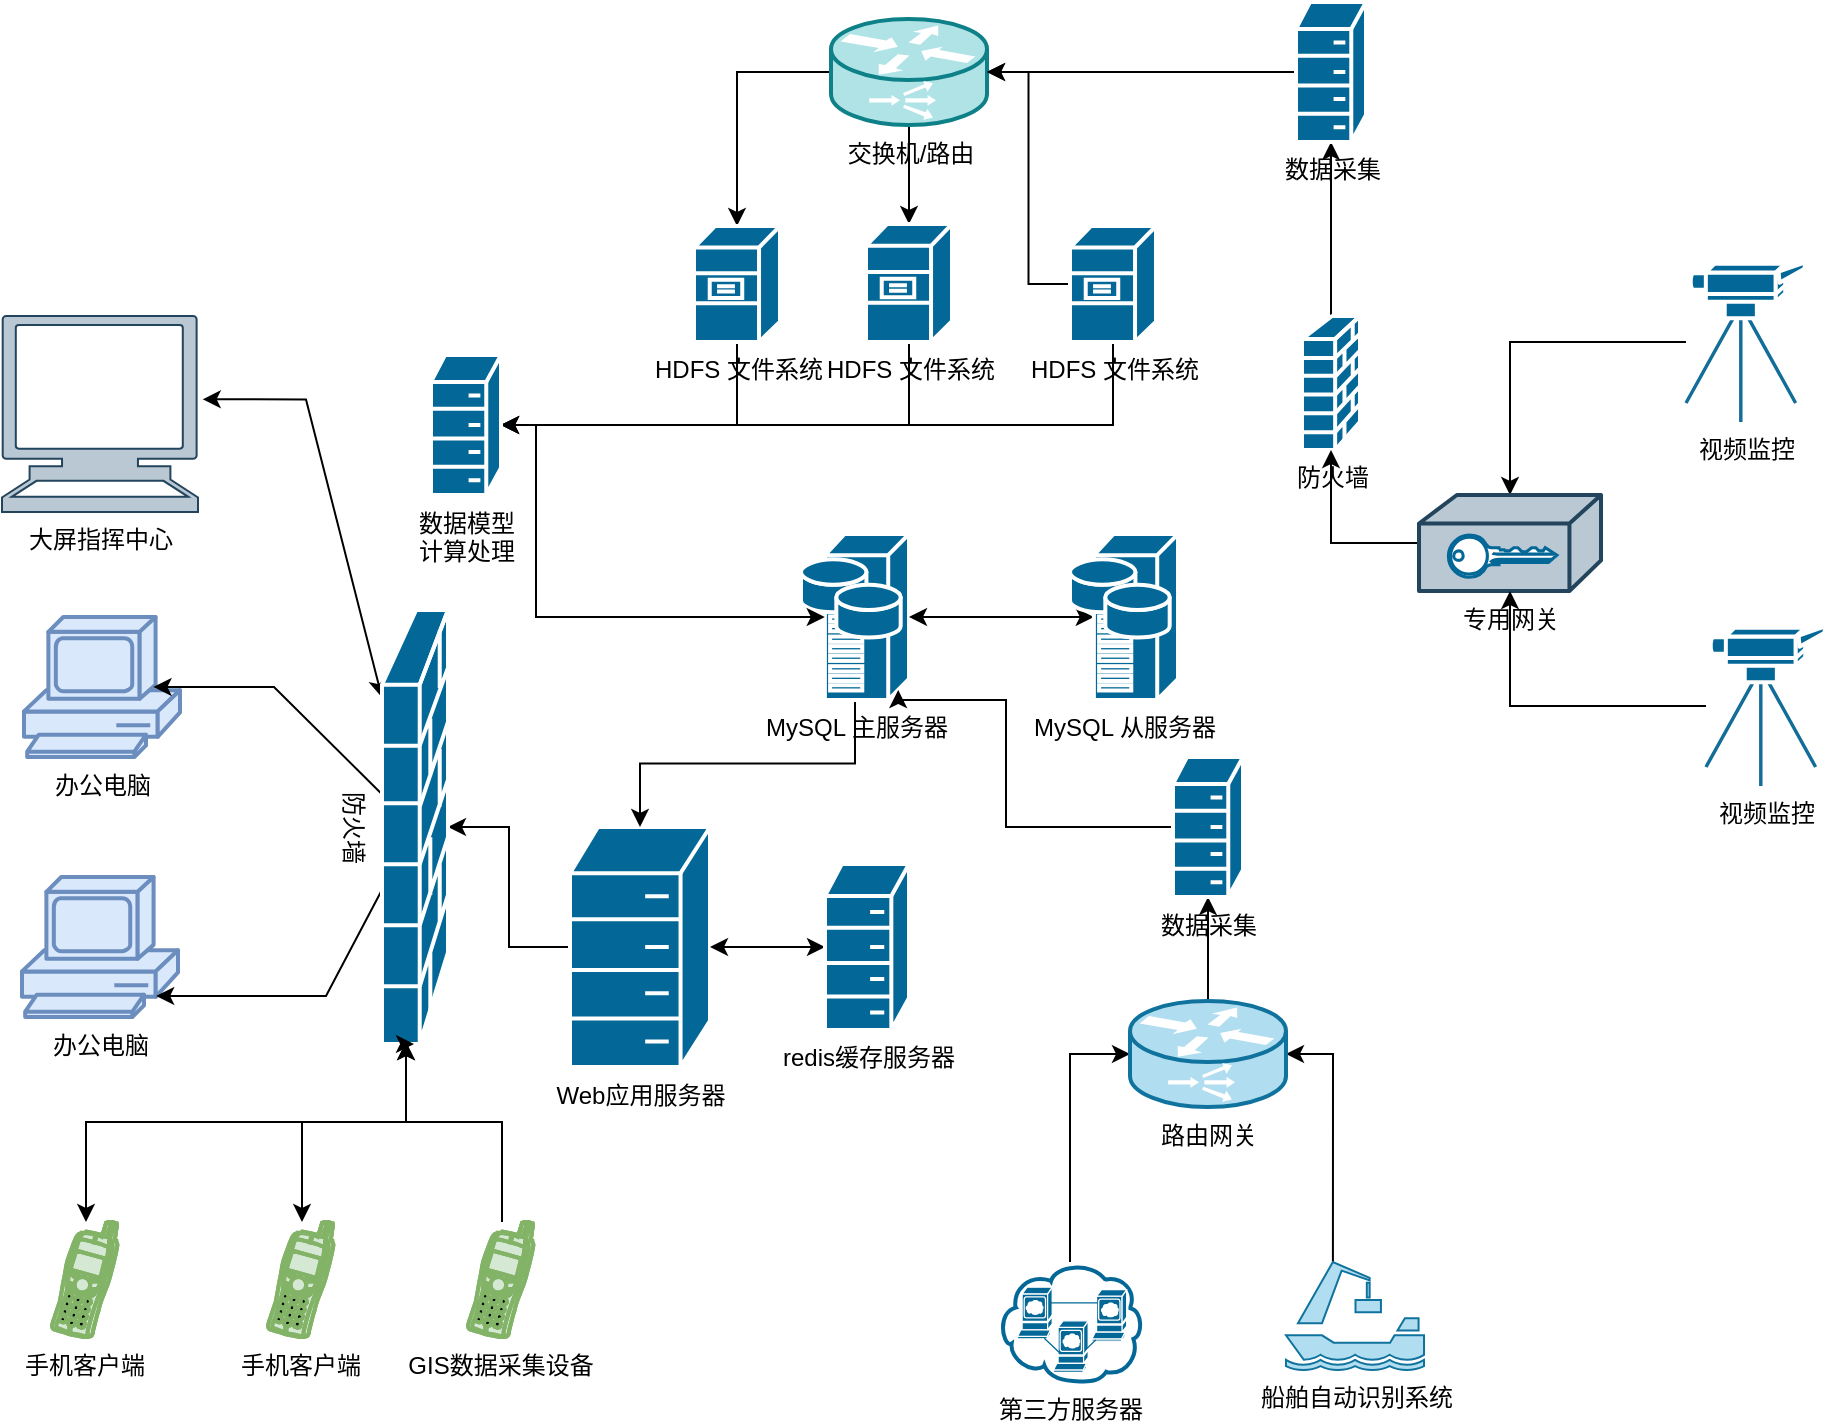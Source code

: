 <mxfile version="12.3.6" type="github" pages="1">
  <diagram id="n-bRcWE0r8VkI2KVZlSZ" name="第 1 页">
    <mxGraphModel dx="1191" dy="788" grid="1" gridSize="10" guides="1" tooltips="1" connect="1" arrows="1" fold="1" page="1" pageScale="1" pageWidth="827" pageHeight="1169" math="0" shadow="0">
      <root>
        <mxCell id="0"/>
        <mxCell id="1" parent="0"/>
        <mxCell id="XVNO729LVndD_g4eHp7l-1" value="办公电脑" style="shape=mxgraph.cisco.computers_and_peripherals.pc;html=1;pointerEvents=1;dashed=0;fillColor=#dae8fc;strokeColor=#6c8ebf;strokeWidth=2;verticalLabelPosition=bottom;verticalAlign=top;align=center;outlineConnect=0;" parent="1" vertex="1">
          <mxGeometry x="129" y="327.5" width="78" height="70" as="geometry"/>
        </mxCell>
        <mxCell id="XVNO729LVndD_g4eHp7l-2" value="办公电脑" style="shape=mxgraph.cisco.computers_and_peripherals.pc;html=1;pointerEvents=1;dashed=0;fillColor=#dae8fc;strokeColor=#6c8ebf;strokeWidth=2;verticalLabelPosition=bottom;verticalAlign=top;align=center;outlineConnect=0;" parent="1" vertex="1">
          <mxGeometry x="128" y="457.5" width="78" height="70" as="geometry"/>
        </mxCell>
        <mxCell id="kT1cKuFMZ1Jc9TSjfXU1-70" style="edgeStyle=orthogonalEdgeStyle;rounded=0;orthogonalLoop=1;jettySize=auto;html=1;startArrow=classic;startFill=1;" edge="1" parent="1" source="XVNO729LVndD_g4eHp7l-4">
          <mxGeometry relative="1" as="geometry">
            <mxPoint x="320" y="540" as="targetPoint"/>
            <Array as="points">
              <mxPoint x="160" y="580"/>
              <mxPoint x="320" y="580"/>
            </Array>
          </mxGeometry>
        </mxCell>
        <mxCell id="XVNO729LVndD_g4eHp7l-4" value="手机客户端" style="shape=mxgraph.cisco.modems_and_phones.cell_phone;html=1;pointerEvents=1;dashed=0;fillColor=#d5e8d4;strokeColor=#82b366;strokeWidth=2;verticalLabelPosition=bottom;verticalAlign=top;align=center;outlineConnect=0;" parent="1" vertex="1">
          <mxGeometry x="142" y="630" width="34" height="58" as="geometry"/>
        </mxCell>
        <mxCell id="kT1cKuFMZ1Jc9TSjfXU1-27" style="edgeStyle=orthogonalEdgeStyle;rounded=0;orthogonalLoop=1;jettySize=auto;html=1;exitX=0;exitY=0.5;exitDx=0;exitDy=0;exitPerimeter=0;entryX=1;entryY=0.5;entryDx=0;entryDy=0;entryPerimeter=0;" edge="1" parent="1" source="XVNO729LVndD_g4eHp7l-5" target="kT1cKuFMZ1Jc9TSjfXU1-5">
          <mxGeometry relative="1" as="geometry"/>
        </mxCell>
        <mxCell id="kT1cKuFMZ1Jc9TSjfXU1-56" style="edgeStyle=orthogonalEdgeStyle;rounded=0;orthogonalLoop=1;jettySize=auto;html=1;entryX=0;entryY=0.5;entryDx=0;entryDy=0;entryPerimeter=0;" edge="1" parent="1" source="XVNO729LVndD_g4eHp7l-5" target="kT1cKuFMZ1Jc9TSjfXU1-55">
          <mxGeometry relative="1" as="geometry"/>
        </mxCell>
        <mxCell id="XVNO729LVndD_g4eHp7l-5" value="Web应用服务器" style="shape=mxgraph.cisco.misc.hp_mini;html=1;pointerEvents=1;dashed=0;fillColor=#036897;strokeColor=#ffffff;strokeWidth=2;verticalLabelPosition=bottom;verticalAlign=top;align=center;outlineConnect=0;" parent="1" vertex="1">
          <mxGeometry x="402" y="432.5" width="70" height="120" as="geometry"/>
        </mxCell>
        <mxCell id="kT1cKuFMZ1Jc9TSjfXU1-42" style="edgeStyle=orthogonalEdgeStyle;rounded=0;orthogonalLoop=1;jettySize=auto;html=1;entryX=0.5;entryY=0;entryDx=0;entryDy=0;entryPerimeter=0;" edge="1" parent="1" source="XVNO729LVndD_g4eHp7l-6" target="XVNO729LVndD_g4eHp7l-8">
          <mxGeometry relative="1" as="geometry"/>
        </mxCell>
        <mxCell id="kT1cKuFMZ1Jc9TSjfXU1-44" style="edgeStyle=orthogonalEdgeStyle;rounded=0;orthogonalLoop=1;jettySize=auto;html=1;entryX=0.5;entryY=0;entryDx=0;entryDy=0;entryPerimeter=0;" edge="1" parent="1" source="XVNO729LVndD_g4eHp7l-6" target="XVNO729LVndD_g4eHp7l-10">
          <mxGeometry relative="1" as="geometry"/>
        </mxCell>
        <mxCell id="XVNO729LVndD_g4eHp7l-6" value="交换机/路由" style="shape=mxgraph.cisco.routers.content_service_router;html=1;pointerEvents=1;dashed=0;fillColor=#b0e3e6;strokeColor=#0e8088;strokeWidth=2;verticalLabelPosition=bottom;verticalAlign=top;align=center;outlineConnect=0;" parent="1" vertex="1">
          <mxGeometry x="532.5" y="28.5" width="78" height="53" as="geometry"/>
        </mxCell>
        <mxCell id="kT1cKuFMZ1Jc9TSjfXU1-38" style="edgeStyle=orthogonalEdgeStyle;rounded=0;orthogonalLoop=1;jettySize=auto;html=1;" edge="1" parent="1" source="XVNO729LVndD_g4eHp7l-7" target="kT1cKuFMZ1Jc9TSjfXU1-15">
          <mxGeometry relative="1" as="geometry"/>
        </mxCell>
        <mxCell id="XVNO729LVndD_g4eHp7l-7" value="防火墙" style="shape=mxgraph.cisco.security.firewall;html=1;pointerEvents=1;dashed=0;fillColor=#036897;strokeColor=#ffffff;strokeWidth=2;verticalLabelPosition=bottom;verticalAlign=top;align=center;outlineConnect=0;" parent="1" vertex="1">
          <mxGeometry x="768" y="177" width="29" height="67" as="geometry"/>
        </mxCell>
        <mxCell id="kT1cKuFMZ1Jc9TSjfXU1-50" style="edgeStyle=orthogonalEdgeStyle;rounded=0;orthogonalLoop=1;jettySize=auto;html=1;exitX=0.5;exitY=1;exitDx=0;exitDy=0;exitPerimeter=0;entryX=1;entryY=0.5;entryDx=0;entryDy=0;entryPerimeter=0;" edge="1" parent="1" source="XVNO729LVndD_g4eHp7l-8" target="kT1cKuFMZ1Jc9TSjfXU1-58">
          <mxGeometry relative="1" as="geometry"/>
        </mxCell>
        <mxCell id="XVNO729LVndD_g4eHp7l-8" value="HDFS 文件系统&lt;br&gt;" style="shape=mxgraph.cisco.servers.file_server;html=1;pointerEvents=1;dashed=0;fillColor=#036897;strokeColor=#ffffff;strokeWidth=2;verticalLabelPosition=bottom;verticalAlign=top;align=center;outlineConnect=0;" parent="1" vertex="1">
          <mxGeometry x="464" y="132" width="43" height="58" as="geometry"/>
        </mxCell>
        <mxCell id="kT1cKuFMZ1Jc9TSjfXU1-47" style="edgeStyle=orthogonalEdgeStyle;rounded=0;orthogonalLoop=1;jettySize=auto;html=1;entryX=1;entryY=0.5;entryDx=0;entryDy=0;entryPerimeter=0;" edge="1" parent="1" source="XVNO729LVndD_g4eHp7l-9" target="XVNO729LVndD_g4eHp7l-6">
          <mxGeometry relative="1" as="geometry"/>
        </mxCell>
        <mxCell id="kT1cKuFMZ1Jc9TSjfXU1-65" style="edgeStyle=orthogonalEdgeStyle;rounded=0;orthogonalLoop=1;jettySize=auto;html=1;entryX=1;entryY=0.5;entryDx=0;entryDy=0;entryPerimeter=0;" edge="1" parent="1" source="XVNO729LVndD_g4eHp7l-9" target="kT1cKuFMZ1Jc9TSjfXU1-58">
          <mxGeometry relative="1" as="geometry">
            <Array as="points">
              <mxPoint x="673" y="232"/>
            </Array>
          </mxGeometry>
        </mxCell>
        <mxCell id="XVNO729LVndD_g4eHp7l-9" value="HDFS 文件系统&lt;br&gt;" style="shape=mxgraph.cisco.servers.file_server;html=1;pointerEvents=1;dashed=0;fillColor=#036897;strokeColor=#ffffff;strokeWidth=2;verticalLabelPosition=bottom;verticalAlign=top;align=center;outlineConnect=0;" parent="1" vertex="1">
          <mxGeometry x="652" y="132" width="43" height="58" as="geometry"/>
        </mxCell>
        <mxCell id="kT1cKuFMZ1Jc9TSjfXU1-64" style="edgeStyle=orthogonalEdgeStyle;rounded=0;orthogonalLoop=1;jettySize=auto;html=1;entryX=1;entryY=0.5;entryDx=0;entryDy=0;entryPerimeter=0;" edge="1" parent="1" source="XVNO729LVndD_g4eHp7l-10" target="kT1cKuFMZ1Jc9TSjfXU1-58">
          <mxGeometry relative="1" as="geometry">
            <Array as="points">
              <mxPoint x="572" y="232"/>
            </Array>
          </mxGeometry>
        </mxCell>
        <mxCell id="XVNO729LVndD_g4eHp7l-10" value="HDFS 文件系统&lt;br&gt;" style="shape=mxgraph.cisco.servers.file_server;html=1;pointerEvents=1;dashed=0;fillColor=#036897;strokeColor=#ffffff;strokeWidth=2;verticalLabelPosition=bottom;verticalAlign=top;align=center;outlineConnect=0;" parent="1" vertex="1">
          <mxGeometry x="550" y="131" width="43" height="59" as="geometry"/>
        </mxCell>
        <mxCell id="kT1cKuFMZ1Jc9TSjfXU1-23" style="edgeStyle=orthogonalEdgeStyle;rounded=0;orthogonalLoop=1;jettySize=auto;html=1;exitX=1;exitY=0.5;exitDx=0;exitDy=0;exitPerimeter=0;entryX=0.22;entryY=0.5;entryDx=0;entryDy=0;entryPerimeter=0;" edge="1" parent="1" source="kT1cKuFMZ1Jc9TSjfXU1-1" target="kT1cKuFMZ1Jc9TSjfXU1-2">
          <mxGeometry relative="1" as="geometry"/>
        </mxCell>
        <mxCell id="kT1cKuFMZ1Jc9TSjfXU1-26" style="edgeStyle=orthogonalEdgeStyle;rounded=0;orthogonalLoop=1;jettySize=auto;html=1;exitX=0.5;exitY=1;exitDx=0;exitDy=0;exitPerimeter=0;entryX=0.5;entryY=0;entryDx=0;entryDy=0;entryPerimeter=0;" edge="1" parent="1" source="kT1cKuFMZ1Jc9TSjfXU1-1" target="XVNO729LVndD_g4eHp7l-5">
          <mxGeometry relative="1" as="geometry"/>
        </mxCell>
        <mxCell id="kT1cKuFMZ1Jc9TSjfXU1-1" value="MySQL 主服务器" style="shape=mxgraph.cisco.servers.storage_server;html=1;pointerEvents=1;dashed=0;fillColor=#036897;strokeColor=#ffffff;strokeWidth=2;verticalLabelPosition=bottom;verticalAlign=top;align=center;outlineConnect=0;" vertex="1" parent="1">
          <mxGeometry x="517.5" y="286" width="54" height="83" as="geometry"/>
        </mxCell>
        <mxCell id="kT1cKuFMZ1Jc9TSjfXU1-24" style="edgeStyle=orthogonalEdgeStyle;rounded=0;orthogonalLoop=1;jettySize=auto;html=1;" edge="1" parent="1" source="kT1cKuFMZ1Jc9TSjfXU1-2" target="kT1cKuFMZ1Jc9TSjfXU1-1">
          <mxGeometry relative="1" as="geometry"/>
        </mxCell>
        <mxCell id="kT1cKuFMZ1Jc9TSjfXU1-2" value="MySQL 从服务器" style="shape=mxgraph.cisco.servers.storage_server;html=1;pointerEvents=1;dashed=0;fillColor=#036897;strokeColor=#ffffff;strokeWidth=2;verticalLabelPosition=bottom;verticalAlign=top;align=center;outlineConnect=0;" vertex="1" parent="1">
          <mxGeometry x="652" y="286" width="54" height="83" as="geometry"/>
        </mxCell>
        <mxCell id="kT1cKuFMZ1Jc9TSjfXU1-40" style="edgeStyle=orthogonalEdgeStyle;rounded=0;orthogonalLoop=1;jettySize=auto;html=1;" edge="1" parent="1" source="kT1cKuFMZ1Jc9TSjfXU1-3" target="kT1cKuFMZ1Jc9TSjfXU1-4">
          <mxGeometry relative="1" as="geometry"/>
        </mxCell>
        <mxCell id="kT1cKuFMZ1Jc9TSjfXU1-3" value="视频监控" style="shape=mxgraph.cisco.computers_and_peripherals.video_camera;html=1;pointerEvents=1;dashed=0;fillColor=#036897;strokeColor=#ffffff;strokeWidth=2;verticalLabelPosition=bottom;verticalAlign=top;align=center;outlineConnect=0;" vertex="1" parent="1">
          <mxGeometry x="960" y="150" width="60" height="80" as="geometry"/>
        </mxCell>
        <mxCell id="kT1cKuFMZ1Jc9TSjfXU1-39" style="edgeStyle=orthogonalEdgeStyle;rounded=0;orthogonalLoop=1;jettySize=auto;html=1;" edge="1" parent="1" source="kT1cKuFMZ1Jc9TSjfXU1-4" target="XVNO729LVndD_g4eHp7l-7">
          <mxGeometry relative="1" as="geometry"/>
        </mxCell>
        <mxCell id="kT1cKuFMZ1Jc9TSjfXU1-4" value="专用网关" style="shape=mxgraph.cisco.hubs_and_gateways.vpn_gateway;html=1;pointerEvents=1;dashed=0;fillColor=#bac8d3;strokeColor=#23445d;strokeWidth=2;verticalLabelPosition=bottom;verticalAlign=top;align=center;outlineConnect=0;" vertex="1" parent="1">
          <mxGeometry x="826.5" y="266.5" width="91" height="48" as="geometry"/>
        </mxCell>
        <mxCell id="kT1cKuFMZ1Jc9TSjfXU1-28" style="edgeStyle=orthogonalEdgeStyle;rounded=0;orthogonalLoop=1;jettySize=auto;html=1;entryX=0.83;entryY=0.5;entryDx=0;entryDy=0;entryPerimeter=0;" edge="1" parent="1" source="kT1cKuFMZ1Jc9TSjfXU1-5" target="XVNO729LVndD_g4eHp7l-1">
          <mxGeometry relative="1" as="geometry">
            <Array as="points">
              <mxPoint x="254" y="363"/>
            </Array>
          </mxGeometry>
        </mxCell>
        <mxCell id="kT1cKuFMZ1Jc9TSjfXU1-29" style="edgeStyle=orthogonalEdgeStyle;rounded=0;orthogonalLoop=1;jettySize=auto;html=1;entryX=0.86;entryY=0.85;entryDx=0;entryDy=0;entryPerimeter=0;" edge="1" parent="1" source="kT1cKuFMZ1Jc9TSjfXU1-5" target="XVNO729LVndD_g4eHp7l-2">
          <mxGeometry relative="1" as="geometry">
            <Array as="points">
              <mxPoint x="280" y="517"/>
            </Array>
          </mxGeometry>
        </mxCell>
        <mxCell id="kT1cKuFMZ1Jc9TSjfXU1-73" style="edgeStyle=orthogonalEdgeStyle;rounded=0;orthogonalLoop=1;jettySize=auto;html=1;entryX=1.024;entryY=0.425;entryDx=0;entryDy=0;entryPerimeter=0;startArrow=classic;startFill=1;" edge="1" parent="1" source="kT1cKuFMZ1Jc9TSjfXU1-5" target="kT1cKuFMZ1Jc9TSjfXU1-71">
          <mxGeometry relative="1" as="geometry">
            <Array as="points">
              <mxPoint x="270" y="219"/>
            </Array>
          </mxGeometry>
        </mxCell>
        <mxCell id="kT1cKuFMZ1Jc9TSjfXU1-5" value="防火墙" style="shape=mxgraph.cisco.security.firewall;html=1;pointerEvents=1;dashed=0;fillColor=#036897;strokeColor=#ffffff;strokeWidth=2;verticalLabelPosition=bottom;verticalAlign=top;align=center;outlineConnect=0;rotation=90;direction=north;" vertex="1" parent="1">
          <mxGeometry x="216" y="416" width="217" height="33" as="geometry"/>
        </mxCell>
        <mxCell id="kT1cKuFMZ1Jc9TSjfXU1-41" style="edgeStyle=orthogonalEdgeStyle;rounded=0;orthogonalLoop=1;jettySize=auto;html=1;" edge="1" parent="1" source="kT1cKuFMZ1Jc9TSjfXU1-6" target="kT1cKuFMZ1Jc9TSjfXU1-4">
          <mxGeometry relative="1" as="geometry"/>
        </mxCell>
        <mxCell id="kT1cKuFMZ1Jc9TSjfXU1-6" value="视频监控" style="shape=mxgraph.cisco.computers_and_peripherals.video_camera;html=1;pointerEvents=1;dashed=0;fillColor=#036897;strokeColor=#ffffff;strokeWidth=2;verticalLabelPosition=bottom;verticalAlign=top;align=center;outlineConnect=0;" vertex="1" parent="1">
          <mxGeometry x="970" y="332" width="60" height="80" as="geometry"/>
        </mxCell>
        <mxCell id="kT1cKuFMZ1Jc9TSjfXU1-69" style="edgeStyle=orthogonalEdgeStyle;rounded=0;orthogonalLoop=1;jettySize=auto;html=1;startArrow=classic;startFill=1;" edge="1" parent="1" source="kT1cKuFMZ1Jc9TSjfXU1-7">
          <mxGeometry relative="1" as="geometry">
            <mxPoint x="320" y="540" as="targetPoint"/>
            <Array as="points">
              <mxPoint x="268" y="580"/>
              <mxPoint x="320" y="580"/>
            </Array>
          </mxGeometry>
        </mxCell>
        <mxCell id="kT1cKuFMZ1Jc9TSjfXU1-7" value="手机客户端" style="shape=mxgraph.cisco.modems_and_phones.cell_phone;html=1;pointerEvents=1;dashed=0;fillColor=#d5e8d4;strokeColor=#82b366;strokeWidth=2;verticalLabelPosition=bottom;verticalAlign=top;align=center;outlineConnect=0;" vertex="1" parent="1">
          <mxGeometry x="250" y="630" width="34" height="58" as="geometry"/>
        </mxCell>
        <mxCell id="kT1cKuFMZ1Jc9TSjfXU1-68" style="edgeStyle=orthogonalEdgeStyle;rounded=0;orthogonalLoop=1;jettySize=auto;html=1;" edge="1" parent="1" source="kT1cKuFMZ1Jc9TSjfXU1-8">
          <mxGeometry relative="1" as="geometry">
            <mxPoint x="324" y="541" as="targetPoint"/>
            <Array as="points">
              <mxPoint x="368" y="580"/>
              <mxPoint x="320" y="580"/>
              <mxPoint x="320" y="541"/>
            </Array>
          </mxGeometry>
        </mxCell>
        <mxCell id="kT1cKuFMZ1Jc9TSjfXU1-8" value="GIS数据采集设备" style="shape=mxgraph.cisco.modems_and_phones.cell_phone;html=1;pointerEvents=1;dashed=0;fillColor=#d5e8d4;strokeColor=#82b366;strokeWidth=2;verticalLabelPosition=bottom;verticalAlign=top;align=center;outlineConnect=0;" vertex="1" parent="1">
          <mxGeometry x="350" y="630" width="34" height="58" as="geometry"/>
        </mxCell>
        <mxCell id="kT1cKuFMZ1Jc9TSjfXU1-18" style="edgeStyle=orthogonalEdgeStyle;rounded=0;orthogonalLoop=1;jettySize=auto;html=1;entryX=0;entryY=0.5;entryDx=0;entryDy=0;entryPerimeter=0;" edge="1" parent="1" source="kT1cKuFMZ1Jc9TSjfXU1-9" target="kT1cKuFMZ1Jc9TSjfXU1-14">
          <mxGeometry relative="1" as="geometry"/>
        </mxCell>
        <mxCell id="kT1cKuFMZ1Jc9TSjfXU1-9" value="第三方服务器" style="shape=mxgraph.cisco.storage.web_cluster;html=1;pointerEvents=1;dashed=0;fillColor=#036897;strokeColor=#ffffff;strokeWidth=2;verticalLabelPosition=bottom;verticalAlign=top;align=center;outlineConnect=0;" vertex="1" parent="1">
          <mxGeometry x="615.5" y="650" width="73" height="60" as="geometry"/>
        </mxCell>
        <mxCell id="kT1cKuFMZ1Jc9TSjfXU1-21" style="edgeStyle=orthogonalEdgeStyle;rounded=0;orthogonalLoop=1;jettySize=auto;html=1;exitX=0.34;exitY=0;exitDx=0;exitDy=0;exitPerimeter=0;entryX=1;entryY=0.5;entryDx=0;entryDy=0;entryPerimeter=0;" edge="1" parent="1" source="kT1cKuFMZ1Jc9TSjfXU1-13" target="kT1cKuFMZ1Jc9TSjfXU1-14">
          <mxGeometry relative="1" as="geometry"/>
        </mxCell>
        <mxCell id="kT1cKuFMZ1Jc9TSjfXU1-13" value="船舶自动识别系统" style="shape=mxgraph.signs.transportation.harbor;html=1;pointerEvents=1;fillColor=#b1ddf0;strokeColor=#10739e;verticalLabelPosition=bottom;verticalAlign=top;align=center;" vertex="1" parent="1">
          <mxGeometry x="760" y="650" width="69" height="54" as="geometry"/>
        </mxCell>
        <mxCell id="kT1cKuFMZ1Jc9TSjfXU1-35" style="edgeStyle=orthogonalEdgeStyle;rounded=0;orthogonalLoop=1;jettySize=auto;html=1;entryX=0.5;entryY=1;entryDx=0;entryDy=0;entryPerimeter=0;" edge="1" parent="1" source="kT1cKuFMZ1Jc9TSjfXU1-14" target="kT1cKuFMZ1Jc9TSjfXU1-34">
          <mxGeometry relative="1" as="geometry"/>
        </mxCell>
        <mxCell id="kT1cKuFMZ1Jc9TSjfXU1-14" value="路由网关" style="shape=mxgraph.cisco.routers.content_service_router;html=1;pointerEvents=1;dashed=0;fillColor=#b1ddf0;strokeColor=#10739e;strokeWidth=2;verticalLabelPosition=bottom;verticalAlign=top;align=center;outlineConnect=0;" vertex="1" parent="1">
          <mxGeometry x="682" y="519.5" width="78" height="53" as="geometry"/>
        </mxCell>
        <mxCell id="kT1cKuFMZ1Jc9TSjfXU1-37" style="edgeStyle=orthogonalEdgeStyle;rounded=0;orthogonalLoop=1;jettySize=auto;html=1;" edge="1" parent="1" source="kT1cKuFMZ1Jc9TSjfXU1-15" target="XVNO729LVndD_g4eHp7l-6">
          <mxGeometry relative="1" as="geometry"/>
        </mxCell>
        <mxCell id="kT1cKuFMZ1Jc9TSjfXU1-15" value="数据采集" style="shape=mxgraph.cisco.misc.hp_mini;html=1;pointerEvents=1;dashed=0;fillColor=#036897;strokeColor=#ffffff;strokeWidth=2;verticalLabelPosition=bottom;verticalAlign=top;align=center;outlineConnect=0;" vertex="1" parent="1">
          <mxGeometry x="765" y="20" width="35" height="70" as="geometry"/>
        </mxCell>
        <mxCell id="kT1cKuFMZ1Jc9TSjfXU1-36" style="edgeStyle=orthogonalEdgeStyle;rounded=0;orthogonalLoop=1;jettySize=auto;html=1;entryX=0.9;entryY=0.94;entryDx=0;entryDy=0;entryPerimeter=0;" edge="1" parent="1" source="kT1cKuFMZ1Jc9TSjfXU1-34" target="kT1cKuFMZ1Jc9TSjfXU1-1">
          <mxGeometry relative="1" as="geometry">
            <Array as="points">
              <mxPoint x="620" y="433"/>
              <mxPoint x="620" y="369"/>
              <mxPoint x="566" y="369"/>
            </Array>
          </mxGeometry>
        </mxCell>
        <mxCell id="kT1cKuFMZ1Jc9TSjfXU1-34" value="数据采集" style="shape=mxgraph.cisco.misc.hp_mini;html=1;pointerEvents=1;dashed=0;fillColor=#036897;strokeColor=#ffffff;strokeWidth=2;verticalLabelPosition=bottom;verticalAlign=top;align=center;outlineConnect=0;" vertex="1" parent="1">
          <mxGeometry x="703.5" y="397.5" width="35" height="70" as="geometry"/>
        </mxCell>
        <mxCell id="kT1cKuFMZ1Jc9TSjfXU1-57" style="edgeStyle=orthogonalEdgeStyle;rounded=0;orthogonalLoop=1;jettySize=auto;html=1;entryX=1;entryY=0.5;entryDx=0;entryDy=0;entryPerimeter=0;" edge="1" parent="1" source="kT1cKuFMZ1Jc9TSjfXU1-55" target="XVNO729LVndD_g4eHp7l-5">
          <mxGeometry relative="1" as="geometry"/>
        </mxCell>
        <mxCell id="kT1cKuFMZ1Jc9TSjfXU1-55" value="redis缓存服务器" style="shape=mxgraph.cisco.misc.hp_mini;html=1;pointerEvents=1;dashed=0;fillColor=#036897;strokeColor=#ffffff;strokeWidth=2;verticalLabelPosition=bottom;verticalAlign=top;align=center;outlineConnect=0;" vertex="1" parent="1">
          <mxGeometry x="529.5" y="451" width="42" height="83" as="geometry"/>
        </mxCell>
        <mxCell id="kT1cKuFMZ1Jc9TSjfXU1-66" style="edgeStyle=orthogonalEdgeStyle;rounded=0;orthogonalLoop=1;jettySize=auto;html=1;entryX=0.22;entryY=0.5;entryDx=0;entryDy=0;entryPerimeter=0;" edge="1" parent="1" source="kT1cKuFMZ1Jc9TSjfXU1-58" target="kT1cKuFMZ1Jc9TSjfXU1-1">
          <mxGeometry relative="1" as="geometry">
            <Array as="points">
              <mxPoint x="385" y="328"/>
            </Array>
          </mxGeometry>
        </mxCell>
        <mxCell id="kT1cKuFMZ1Jc9TSjfXU1-58" value="数据模型&lt;br&gt;计算处理" style="shape=mxgraph.cisco.misc.hp_mini;html=1;pointerEvents=1;dashed=0;fillColor=#036897;strokeColor=#ffffff;strokeWidth=2;verticalLabelPosition=bottom;verticalAlign=top;align=center;outlineConnect=0;" vertex="1" parent="1">
          <mxGeometry x="332.5" y="196.5" width="35" height="70" as="geometry"/>
        </mxCell>
        <mxCell id="kT1cKuFMZ1Jc9TSjfXU1-71" value="大屏指挥中心" style="shape=mxgraph.signs.tech.computer;html=1;pointerEvents=1;fillColor=#bac8d3;strokeColor=#23445d;verticalLabelPosition=bottom;verticalAlign=top;align=center;" vertex="1" parent="1">
          <mxGeometry x="118" y="177" width="98" height="98" as="geometry"/>
        </mxCell>
      </root>
    </mxGraphModel>
  </diagram>
</mxfile>
